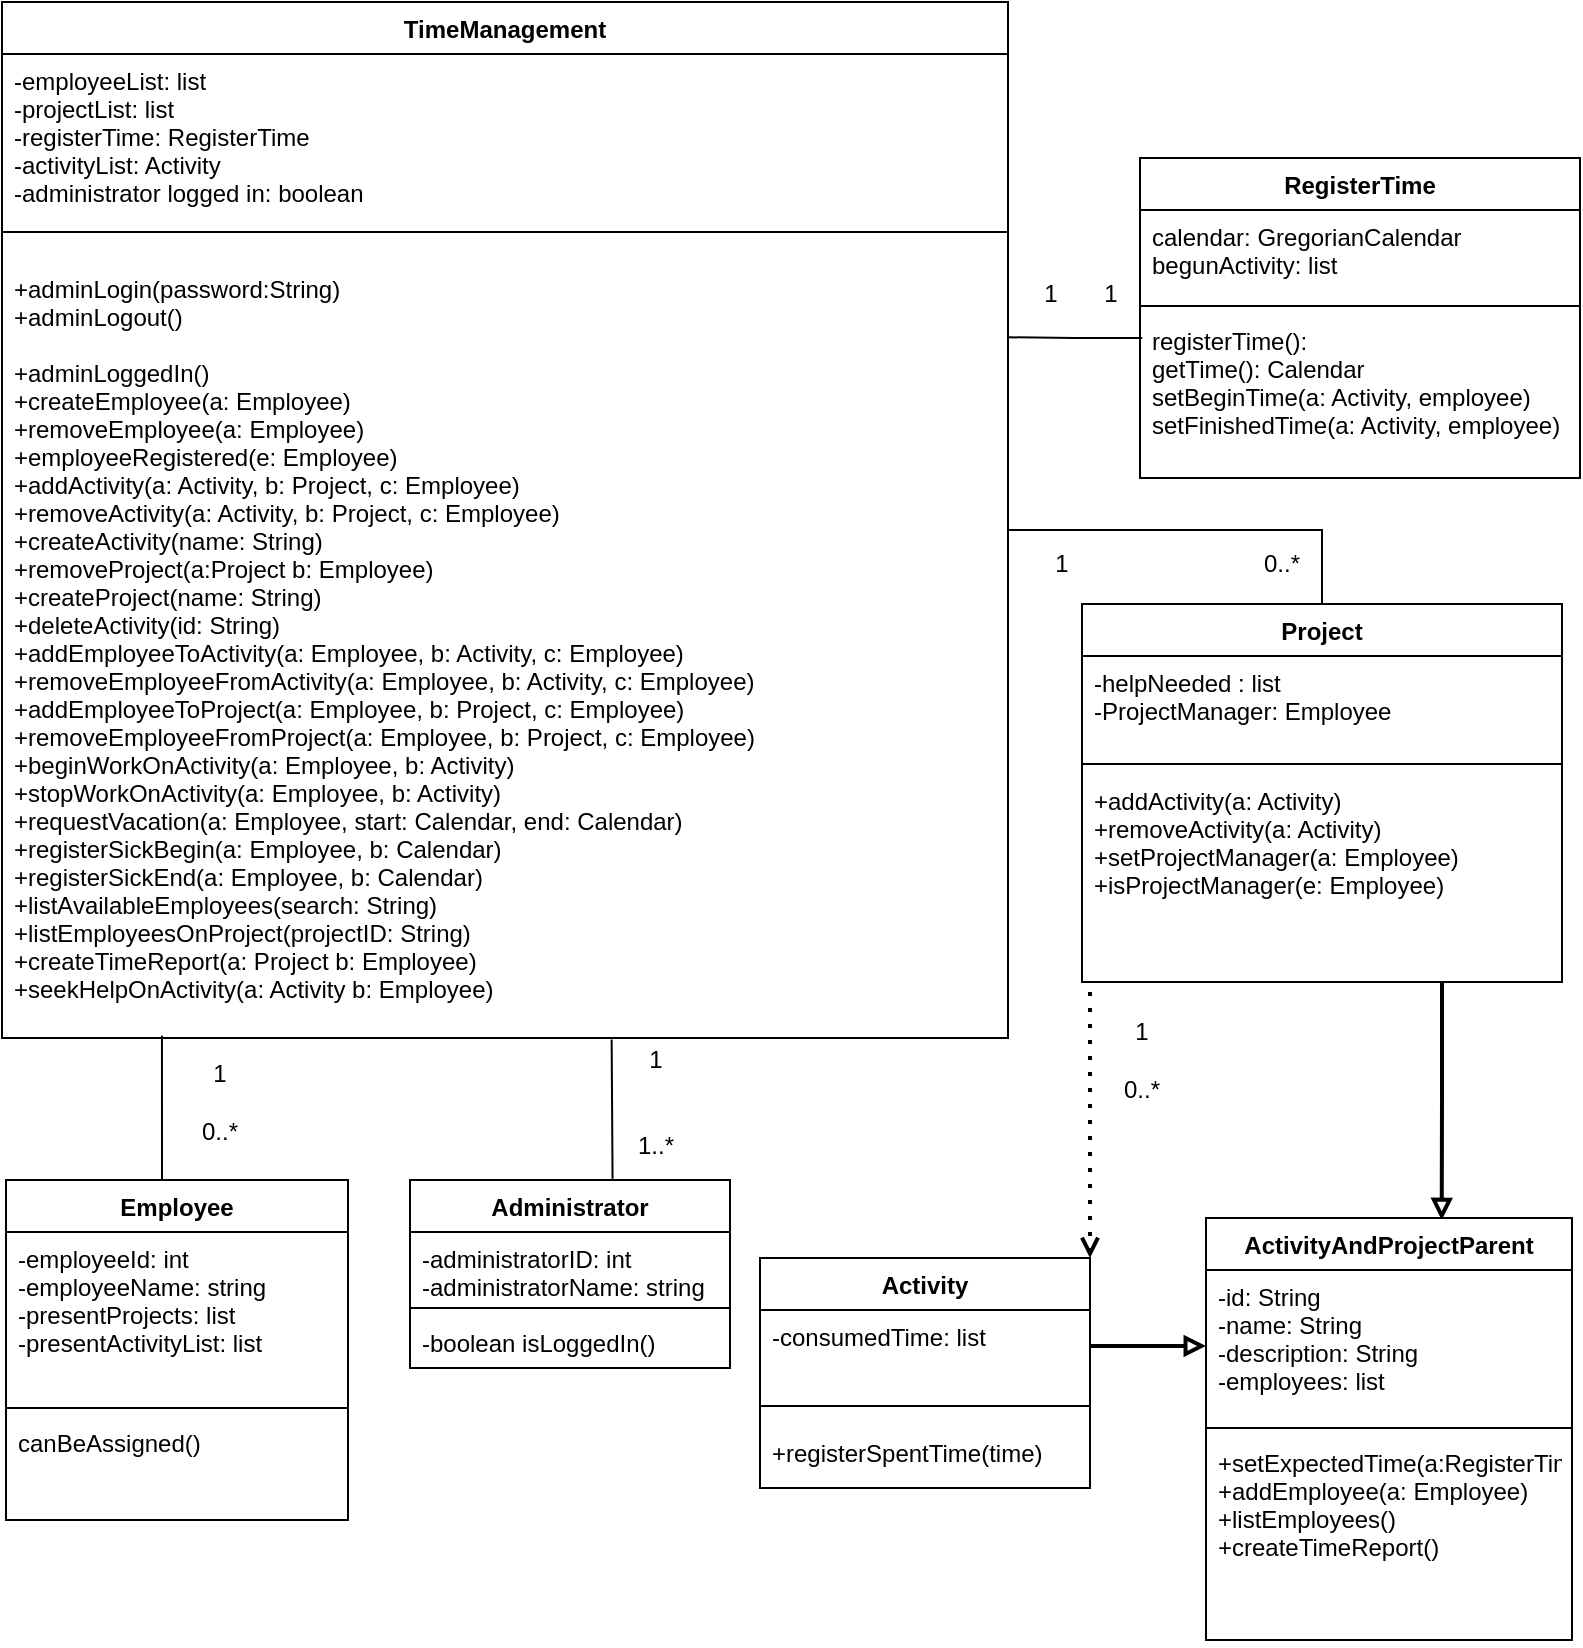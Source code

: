 <mxfile version="14.4.9" type="github">
  <diagram id="PCQ58YYebL1j8_6p8NTY" name="Page-1">
    <mxGraphModel dx="1497" dy="833" grid="0" gridSize="10" guides="1" tooltips="1" connect="1" arrows="1" fold="1" page="1" pageScale="1" pageWidth="850" pageHeight="1100" math="0" shadow="0">
      <root>
        <mxCell id="0" />
        <mxCell id="1" parent="0" />
        <mxCell id="gdBt45IGn8SjIjo88xXn-16" style="edgeStyle=orthogonalEdgeStyle;rounded=0;orthogonalLoop=1;jettySize=auto;html=1;entryX=0.159;entryY=0.997;entryDx=0;entryDy=0;entryPerimeter=0;endArrow=none;endFill=0;" parent="1" source="9kYQHJIdZvFuiitPSYiP-5" target="5m66WqZjrvTX8Qn4TSuP-7" edge="1">
          <mxGeometry relative="1" as="geometry">
            <Array as="points">
              <mxPoint x="100" y="778" />
              <mxPoint x="100" y="778" />
            </Array>
          </mxGeometry>
        </mxCell>
        <mxCell id="9kYQHJIdZvFuiitPSYiP-5" value="Employee" style="swimlane;fontStyle=1;align=center;verticalAlign=top;childLayout=stackLayout;horizontal=1;startSize=26;horizontalStack=0;resizeParent=1;resizeParentMax=0;resizeLast=0;collapsible=1;marginBottom=0;" parent="1" vertex="1">
          <mxGeometry x="22" y="788" width="171" height="170" as="geometry" />
        </mxCell>
        <mxCell id="9kYQHJIdZvFuiitPSYiP-6" value="-employeeId: int&#xa;-employeeName: string&#xa;-presentProjects: list&#xa;-presentActivityList: list&#xa;" style="text;strokeColor=none;fillColor=none;align=left;verticalAlign=top;spacingLeft=4;spacingRight=4;overflow=hidden;rotatable=0;points=[[0,0.5],[1,0.5]];portConstraint=eastwest;" parent="9kYQHJIdZvFuiitPSYiP-5" vertex="1">
          <mxGeometry y="26" width="171" height="84" as="geometry" />
        </mxCell>
        <mxCell id="9kYQHJIdZvFuiitPSYiP-7" value="" style="line;strokeWidth=1;fillColor=none;align=left;verticalAlign=middle;spacingTop=-1;spacingLeft=3;spacingRight=3;rotatable=0;labelPosition=right;points=[];portConstraint=eastwest;" parent="9kYQHJIdZvFuiitPSYiP-5" vertex="1">
          <mxGeometry y="110" width="171" height="8" as="geometry" />
        </mxCell>
        <mxCell id="9kYQHJIdZvFuiitPSYiP-8" value="canBeAssigned()" style="text;strokeColor=none;fillColor=none;align=left;verticalAlign=top;spacingLeft=4;spacingRight=4;overflow=hidden;rotatable=0;points=[[0,0.5],[1,0.5]];portConstraint=eastwest;" parent="9kYQHJIdZvFuiitPSYiP-5" vertex="1">
          <mxGeometry y="118" width="171" height="52" as="geometry" />
        </mxCell>
        <mxCell id="9kYQHJIdZvFuiitPSYiP-13" value="Administrator" style="swimlane;fontStyle=1;align=center;verticalAlign=top;childLayout=stackLayout;horizontal=1;startSize=26;horizontalStack=0;resizeParent=1;resizeParentMax=0;resizeLast=0;collapsible=1;marginBottom=0;" parent="1" vertex="1">
          <mxGeometry x="224" y="788" width="160" height="94" as="geometry" />
        </mxCell>
        <mxCell id="9kYQHJIdZvFuiitPSYiP-14" value="-administratorID: int&#xa;-administratorName: string" style="text;strokeColor=none;fillColor=none;align=left;verticalAlign=top;spacingLeft=4;spacingRight=4;overflow=hidden;rotatable=0;points=[[0,0.5],[1,0.5]];portConstraint=eastwest;" parent="9kYQHJIdZvFuiitPSYiP-13" vertex="1">
          <mxGeometry y="26" width="160" height="34" as="geometry" />
        </mxCell>
        <mxCell id="9kYQHJIdZvFuiitPSYiP-15" value="" style="line;strokeWidth=1;fillColor=none;align=left;verticalAlign=middle;spacingTop=-1;spacingLeft=3;spacingRight=3;rotatable=0;labelPosition=right;points=[];portConstraint=eastwest;" parent="9kYQHJIdZvFuiitPSYiP-13" vertex="1">
          <mxGeometry y="60" width="160" height="8" as="geometry" />
        </mxCell>
        <mxCell id="9kYQHJIdZvFuiitPSYiP-16" value="-boolean isLoggedIn()" style="text;strokeColor=none;fillColor=none;align=left;verticalAlign=top;spacingLeft=4;spacingRight=4;overflow=hidden;rotatable=0;points=[[0,0.5],[1,0.5]];portConstraint=eastwest;" parent="9kYQHJIdZvFuiitPSYiP-13" vertex="1">
          <mxGeometry y="68" width="160" height="26" as="geometry" />
        </mxCell>
        <mxCell id="gdBt45IGn8SjIjo88xXn-7" style="edgeStyle=orthogonalEdgeStyle;rounded=0;orthogonalLoop=1;jettySize=auto;html=1;endArrow=none;endFill=0;" parent="1" source="9kYQHJIdZvFuiitPSYiP-17" target="5m66WqZjrvTX8Qn4TSuP-7" edge="1">
          <mxGeometry relative="1" as="geometry">
            <Array as="points">
              <mxPoint x="680" y="463" />
            </Array>
          </mxGeometry>
        </mxCell>
        <mxCell id="Z2eDdZwGfHTgbIGuZqVt-8" style="edgeStyle=orthogonalEdgeStyle;rounded=0;orthogonalLoop=1;jettySize=auto;html=1;exitX=0.75;exitY=1;exitDx=0;exitDy=0;entryX=0.644;entryY=0.005;entryDx=0;entryDy=0;entryPerimeter=0;endArrow=block;endFill=0;strokeWidth=2;" edge="1" parent="1" source="9kYQHJIdZvFuiitPSYiP-17" target="Z2eDdZwGfHTgbIGuZqVt-1">
          <mxGeometry relative="1" as="geometry" />
        </mxCell>
        <mxCell id="9kYQHJIdZvFuiitPSYiP-17" value="Project" style="swimlane;fontStyle=1;align=center;verticalAlign=top;childLayout=stackLayout;horizontal=1;startSize=26;horizontalStack=0;resizeParent=1;resizeParentMax=0;resizeLast=0;collapsible=1;marginBottom=0;" parent="1" vertex="1">
          <mxGeometry x="560" y="500" width="240" height="189" as="geometry">
            <mxRectangle x="420" y="300" width="70" height="26" as="alternateBounds" />
          </mxGeometry>
        </mxCell>
        <mxCell id="9kYQHJIdZvFuiitPSYiP-18" value="-helpNeeded : list&#xa;-ProjectManager: Employee&#xa;" style="text;strokeColor=none;fillColor=none;align=left;verticalAlign=top;spacingLeft=4;spacingRight=4;overflow=hidden;rotatable=0;points=[[0,0.5],[1,0.5]];portConstraint=eastwest;" parent="9kYQHJIdZvFuiitPSYiP-17" vertex="1">
          <mxGeometry y="26" width="240" height="49" as="geometry" />
        </mxCell>
        <mxCell id="9kYQHJIdZvFuiitPSYiP-19" value="" style="line;strokeWidth=1;fillColor=none;align=left;verticalAlign=middle;spacingTop=-1;spacingLeft=3;spacingRight=3;rotatable=0;labelPosition=right;points=[];portConstraint=eastwest;" parent="9kYQHJIdZvFuiitPSYiP-17" vertex="1">
          <mxGeometry y="75" width="240" height="10" as="geometry" />
        </mxCell>
        <mxCell id="9kYQHJIdZvFuiitPSYiP-20" value="+addActivity(a: Activity)&#xa;+removeActivity(a: Activity)&#xa;+setProjectManager(a: Employee)&#xa;+isProjectManager(e: Employee)&#xa;&#xa;&#xa;&#xa;&#xa;" style="text;strokeColor=none;fillColor=none;align=left;verticalAlign=top;spacingLeft=4;spacingRight=4;overflow=hidden;rotatable=0;points=[[0,0.5],[1,0.5]];portConstraint=eastwest;" parent="9kYQHJIdZvFuiitPSYiP-17" vertex="1">
          <mxGeometry y="85" width="240" height="104" as="geometry" />
        </mxCell>
        <mxCell id="9kYQHJIdZvFuiitPSYiP-21" value="Activity" style="swimlane;fontStyle=1;align=center;verticalAlign=top;childLayout=stackLayout;horizontal=1;startSize=26;horizontalStack=0;resizeParent=1;resizeParentMax=0;resizeLast=0;collapsible=1;marginBottom=0;" parent="1" vertex="1">
          <mxGeometry x="399" y="827" width="165" height="115" as="geometry" />
        </mxCell>
        <mxCell id="9kYQHJIdZvFuiitPSYiP-22" value="-consumedTime: list&#xa;&#xa;" style="text;strokeColor=none;fillColor=none;align=left;verticalAlign=top;spacingLeft=4;spacingRight=4;overflow=hidden;rotatable=0;points=[[0,0.5],[1,0.5]];portConstraint=eastwest;" parent="9kYQHJIdZvFuiitPSYiP-21" vertex="1">
          <mxGeometry y="26" width="165" height="38" as="geometry" />
        </mxCell>
        <mxCell id="9kYQHJIdZvFuiitPSYiP-23" value="" style="line;strokeWidth=1;fillColor=none;align=left;verticalAlign=middle;spacingTop=-1;spacingLeft=3;spacingRight=3;rotatable=0;labelPosition=right;points=[];portConstraint=eastwest;" parent="9kYQHJIdZvFuiitPSYiP-21" vertex="1">
          <mxGeometry y="64" width="165" height="20" as="geometry" />
        </mxCell>
        <mxCell id="9kYQHJIdZvFuiitPSYiP-24" value="+registerSpentTime(time)&#xa;&#xa;&#xa;" style="text;strokeColor=none;fillColor=none;align=left;verticalAlign=top;spacingLeft=4;spacingRight=4;overflow=hidden;rotatable=0;points=[[0,0.5],[1,0.5]];portConstraint=eastwest;" parent="9kYQHJIdZvFuiitPSYiP-21" vertex="1">
          <mxGeometry y="84" width="165" height="31" as="geometry" />
        </mxCell>
        <mxCell id="gdBt45IGn8SjIjo88xXn-4" style="edgeStyle=orthogonalEdgeStyle;rounded=0;orthogonalLoop=1;jettySize=auto;html=1;entryX=1;entryY=0.097;entryDx=0;entryDy=0;entryPerimeter=0;endArrow=none;endFill=0;exitX=0.005;exitY=0.146;exitDx=0;exitDy=0;exitPerimeter=0;" parent="1" source="9kYQHJIdZvFuiitPSYiP-28" target="5m66WqZjrvTX8Qn4TSuP-7" edge="1">
          <mxGeometry relative="1" as="geometry" />
        </mxCell>
        <mxCell id="9kYQHJIdZvFuiitPSYiP-25" value="RegisterTime" style="swimlane;fontStyle=1;align=center;verticalAlign=top;childLayout=stackLayout;horizontal=1;startSize=26;horizontalStack=0;resizeParent=1;resizeParentMax=0;resizeLast=0;collapsible=1;marginBottom=0;" parent="1" vertex="1">
          <mxGeometry x="589" y="277" width="220" height="160" as="geometry" />
        </mxCell>
        <mxCell id="9kYQHJIdZvFuiitPSYiP-26" value="calendar: GregorianCalendar&#xa;begunActivity: list&#xa;" style="text;strokeColor=none;fillColor=none;align=left;verticalAlign=top;spacingLeft=4;spacingRight=4;overflow=hidden;rotatable=0;points=[[0,0.5],[1,0.5]];portConstraint=eastwest;" parent="9kYQHJIdZvFuiitPSYiP-25" vertex="1">
          <mxGeometry y="26" width="220" height="44" as="geometry" />
        </mxCell>
        <mxCell id="9kYQHJIdZvFuiitPSYiP-27" value="" style="line;strokeWidth=1;fillColor=none;align=left;verticalAlign=middle;spacingTop=-1;spacingLeft=3;spacingRight=3;rotatable=0;labelPosition=right;points=[];portConstraint=eastwest;" parent="9kYQHJIdZvFuiitPSYiP-25" vertex="1">
          <mxGeometry y="70" width="220" height="8" as="geometry" />
        </mxCell>
        <mxCell id="9kYQHJIdZvFuiitPSYiP-28" value="registerTime():&#xa;getTime(): Calendar&#xa;setBeginTime(a: Activity, employee)&#xa;setFinishedTime(a: Activity, employee)&#xa;" style="text;strokeColor=none;fillColor=none;align=left;verticalAlign=top;spacingLeft=4;spacingRight=4;overflow=hidden;rotatable=0;points=[[0,0.5],[1,0.5]];portConstraint=eastwest;" parent="9kYQHJIdZvFuiitPSYiP-25" vertex="1">
          <mxGeometry y="78" width="220" height="82" as="geometry" />
        </mxCell>
        <mxCell id="5m66WqZjrvTX8Qn4TSuP-4" value="TimeManagement" style="swimlane;fontStyle=1;align=center;verticalAlign=top;childLayout=stackLayout;horizontal=1;startSize=26;horizontalStack=0;resizeParent=1;resizeParentMax=0;resizeLast=0;collapsible=1;marginBottom=0;" parent="1" vertex="1">
          <mxGeometry x="20" y="199" width="503" height="518" as="geometry" />
        </mxCell>
        <mxCell id="5m66WqZjrvTX8Qn4TSuP-5" value="-employeeList: list&#xa;-projectList: list&#xa;-registerTime: RegisterTime&#xa;-activityList: Activity&#xa;-administrator logged in: boolean&#xa;&#xa;" style="text;strokeColor=none;fillColor=none;align=left;verticalAlign=top;spacingLeft=4;spacingRight=4;overflow=hidden;rotatable=0;points=[[0,0.5],[1,0.5]];portConstraint=eastwest;" parent="5m66WqZjrvTX8Qn4TSuP-4" vertex="1">
          <mxGeometry y="26" width="503" height="74" as="geometry" />
        </mxCell>
        <mxCell id="5m66WqZjrvTX8Qn4TSuP-6" value="" style="line;strokeWidth=1;fillColor=none;align=left;verticalAlign=middle;spacingTop=-1;spacingLeft=3;spacingRight=3;rotatable=0;labelPosition=right;points=[];portConstraint=eastwest;" parent="5m66WqZjrvTX8Qn4TSuP-4" vertex="1">
          <mxGeometry y="100" width="503" height="30" as="geometry" />
        </mxCell>
        <mxCell id="5m66WqZjrvTX8Qn4TSuP-7" value="+adminLogin(password:String)&#xa;+adminLogout()&#xa;&#xa;+adminLoggedIn()&#xa;+createEmployee(a: Employee)&#xa;+removeEmployee(a: Employee)&#xa;+employeeRegistered(e: Employee)&#xa;+addActivity(a: Activity, b: Project, c: Employee)&#xa;+removeActivity(a: Activity, b: Project, c: Employee)&#xa;+createActivity(name: String)&#xa;+removeProject(a:Project b: Employee)&#xa;+createProject(name: String)&#xa;+deleteActivity(id: String)&#xa;+addEmployeeToActivity(a: Employee, b: Activity, c: Employee)&#xa;+removeEmployeeFromActivity(a: Employee, b: Activity, c: Employee)&#xa;+addEmployeeToProject(a: Employee, b: Project, c: Employee)&#xa;+removeEmployeeFromProject(a: Employee, b: Project, c: Employee)&#xa;+beginWorkOnActivity(a: Employee, b: Activity)&#xa;+stopWorkOnActivity(a: Employee, b: Activity)&#xa;+requestVacation(a: Employee, start: Calendar, end: Calendar)&#xa;+registerSickBegin(a: Employee, b: Calendar)&#xa;+registerSickEnd(a: Employee, b: Calendar)&#xa;+listAvailableEmployees(search: String)&#xa;+listEmployeesOnProject(projectID: String)&#xa;+createTimeReport(a: Project b: Employee)&#xa;+seekHelpOnActivity(a: Activity b: Employee)&#xa;&#xa;&#xa;&#xa;&#xa;" style="text;strokeColor=none;fillColor=none;align=left;verticalAlign=top;spacingLeft=4;spacingRight=4;overflow=hidden;rotatable=0;points=[[0,0.5],[1,0.5]];portConstraint=eastwest;" parent="5m66WqZjrvTX8Qn4TSuP-4" vertex="1">
          <mxGeometry y="130" width="503" height="388" as="geometry" />
        </mxCell>
        <mxCell id="gdBt45IGn8SjIjo88xXn-5" value="1&amp;nbsp; &amp;nbsp;&amp;nbsp; &amp;nbsp; 1" style="text;html=1;strokeColor=none;fillColor=none;align=center;verticalAlign=middle;whiteSpace=wrap;rounded=0;" parent="1" vertex="1">
          <mxGeometry x="530" y="330" width="59" height="30" as="geometry" />
        </mxCell>
        <mxCell id="gdBt45IGn8SjIjo88xXn-8" value="1" style="text;html=1;strokeColor=none;fillColor=none;align=center;verticalAlign=middle;whiteSpace=wrap;rounded=0;" parent="1" vertex="1">
          <mxGeometry x="530" y="470" width="40" height="20" as="geometry" />
        </mxCell>
        <mxCell id="gdBt45IGn8SjIjo88xXn-9" value="0..*" style="text;html=1;strokeColor=none;fillColor=none;align=center;verticalAlign=middle;whiteSpace=wrap;rounded=0;" parent="1" vertex="1">
          <mxGeometry x="640" y="470" width="40" height="20" as="geometry" />
        </mxCell>
        <mxCell id="gdBt45IGn8SjIjo88xXn-11" value="&lt;div&gt;1&lt;/div&gt;&lt;div&gt;&lt;br&gt;&lt;/div&gt;&lt;div&gt;0..*&lt;br&gt;&lt;/div&gt;" style="text;html=1;strokeColor=none;fillColor=none;align=center;verticalAlign=middle;whiteSpace=wrap;rounded=0;" parent="1" vertex="1">
          <mxGeometry x="570" y="708" width="40" height="40" as="geometry" />
        </mxCell>
        <mxCell id="gdBt45IGn8SjIjo88xXn-13" value="" style="endArrow=none;html=1;exitX=0.606;exitY=1.002;exitDx=0;exitDy=0;exitPerimeter=0;entryX=0.633;entryY=-0.006;entryDx=0;entryDy=0;entryPerimeter=0;endFill=0;" parent="1" source="5m66WqZjrvTX8Qn4TSuP-7" target="9kYQHJIdZvFuiitPSYiP-13" edge="1">
          <mxGeometry width="50" height="50" relative="1" as="geometry">
            <mxPoint x="560" y="610" as="sourcePoint" />
            <mxPoint x="610" y="560" as="targetPoint" />
          </mxGeometry>
        </mxCell>
        <mxCell id="gdBt45IGn8SjIjo88xXn-14" value="&lt;div&gt;1&lt;/div&gt;&lt;div&gt;&lt;br&gt;&lt;/div&gt;&lt;div&gt;&lt;br&gt;&lt;/div&gt;&lt;div&gt;1..*&lt;br&gt;&lt;/div&gt;" style="text;html=1;strokeColor=none;fillColor=none;align=center;verticalAlign=middle;whiteSpace=wrap;rounded=0;" parent="1" vertex="1">
          <mxGeometry x="322" y="724" width="50" height="50" as="geometry" />
        </mxCell>
        <mxCell id="gdBt45IGn8SjIjo88xXn-17" value="&lt;div&gt;1&lt;/div&gt;&lt;div&gt;&lt;br&gt;&lt;/div&gt;&lt;div&gt;0..*&lt;br&gt;&lt;/div&gt;" style="text;html=1;strokeColor=none;fillColor=none;align=center;verticalAlign=middle;whiteSpace=wrap;rounded=0;" parent="1" vertex="1">
          <mxGeometry x="94" y="729" width="70" height="40" as="geometry" />
        </mxCell>
        <mxCell id="Z2eDdZwGfHTgbIGuZqVt-1" value="ActivityAndProjectParent" style="swimlane;fontStyle=1;align=center;verticalAlign=top;childLayout=stackLayout;horizontal=1;startSize=26;horizontalStack=0;resizeParent=1;resizeParentMax=0;resizeLast=0;collapsible=1;marginBottom=0;" vertex="1" parent="1">
          <mxGeometry x="622" y="807" width="183" height="211" as="geometry" />
        </mxCell>
        <mxCell id="Z2eDdZwGfHTgbIGuZqVt-2" value="-id: String&#xa;-name: String&#xa;-description: String&#xa;-employees: list&#xa;" style="text;strokeColor=none;fillColor=none;align=left;verticalAlign=top;spacingLeft=4;spacingRight=4;overflow=hidden;rotatable=0;points=[[0,0.5],[1,0.5]];portConstraint=eastwest;" vertex="1" parent="Z2eDdZwGfHTgbIGuZqVt-1">
          <mxGeometry y="26" width="183" height="75" as="geometry" />
        </mxCell>
        <mxCell id="Z2eDdZwGfHTgbIGuZqVt-3" value="" style="line;strokeWidth=1;fillColor=none;align=left;verticalAlign=middle;spacingTop=-1;spacingLeft=3;spacingRight=3;rotatable=0;labelPosition=right;points=[];portConstraint=eastwest;" vertex="1" parent="Z2eDdZwGfHTgbIGuZqVt-1">
          <mxGeometry y="101" width="183" height="8" as="geometry" />
        </mxCell>
        <mxCell id="Z2eDdZwGfHTgbIGuZqVt-4" value="+setExpectedTime(a:RegisterTime)&#xa;+addEmployee(a: Employee)&#xa;+listEmployees()&#xa;+createTimeReport()&#xa;&#xa;&#xa;" style="text;strokeColor=none;fillColor=none;align=left;verticalAlign=top;spacingLeft=4;spacingRight=4;overflow=hidden;rotatable=0;points=[[0,0.5],[1,0.5]];portConstraint=eastwest;" vertex="1" parent="Z2eDdZwGfHTgbIGuZqVt-1">
          <mxGeometry y="109" width="183" height="102" as="geometry" />
        </mxCell>
        <mxCell id="Z2eDdZwGfHTgbIGuZqVt-6" value="" style="endArrow=open;dashed=1;html=1;dashPattern=1 3;strokeWidth=2;endFill=0;entryX=1;entryY=0;entryDx=0;entryDy=0;" edge="1" parent="1" target="9kYQHJIdZvFuiitPSYiP-21">
          <mxGeometry width="50" height="50" relative="1" as="geometry">
            <mxPoint x="564" y="694" as="sourcePoint" />
            <mxPoint x="597" y="826" as="targetPoint" />
          </mxGeometry>
        </mxCell>
        <mxCell id="Z2eDdZwGfHTgbIGuZqVt-9" style="edgeStyle=orthogonalEdgeStyle;rounded=0;orthogonalLoop=1;jettySize=auto;html=1;endArrow=block;endFill=0;strokeWidth=2;" edge="1" parent="1">
          <mxGeometry relative="1" as="geometry">
            <mxPoint x="564" y="871" as="sourcePoint" />
            <mxPoint x="622" y="871" as="targetPoint" />
          </mxGeometry>
        </mxCell>
      </root>
    </mxGraphModel>
  </diagram>
</mxfile>
